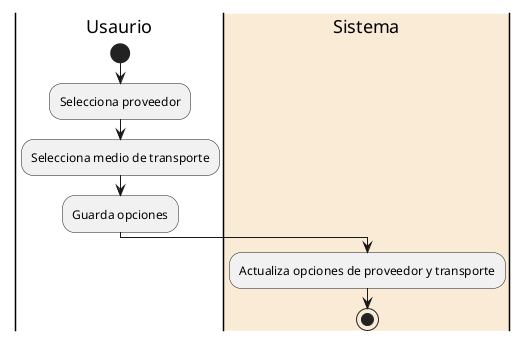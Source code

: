 @startuml Seleccionar proveedor

|Usaurio|
start
:Selecciona proveedor;
:Selecciona medio de transporte;
:Guarda opciones;

|#AntiqueWhite|Sistema|
:Actualiza opciones de proveedor y transporte;

stop

@enduml